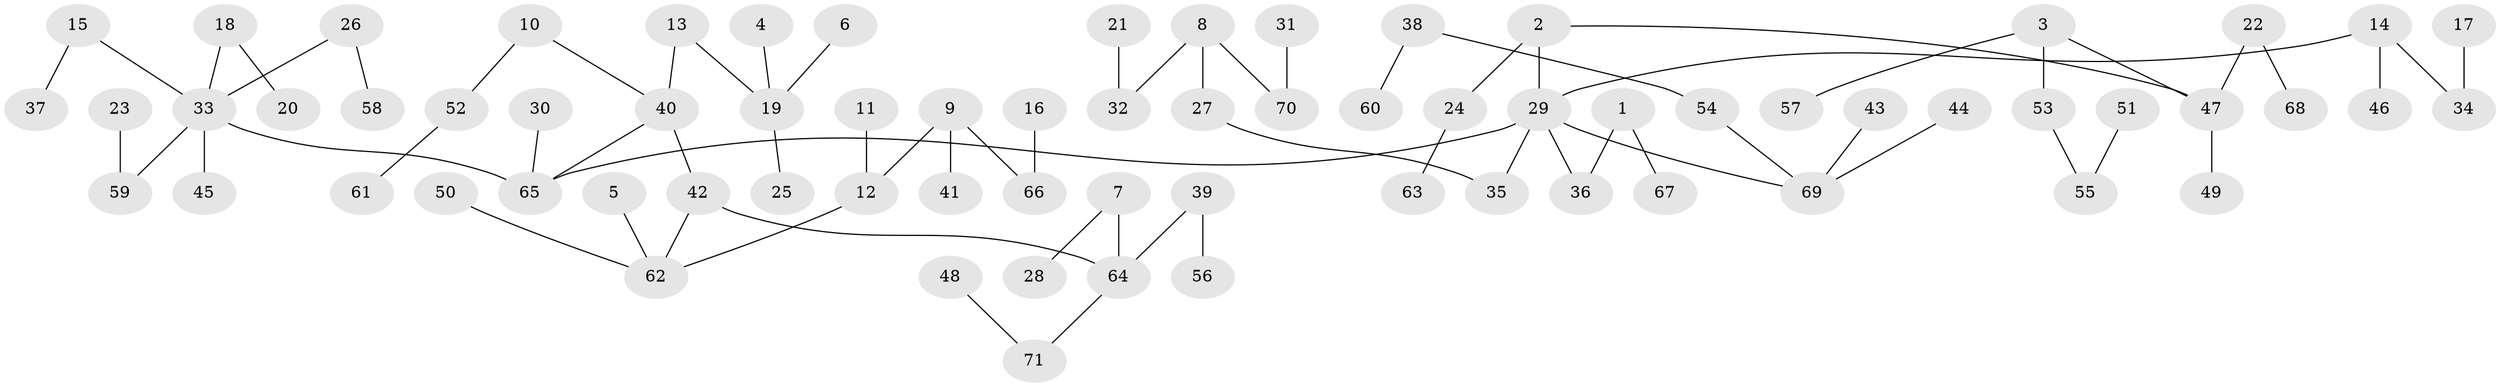 // original degree distribution, {5: 0.028368794326241134, 6: 0.028368794326241134, 7: 0.014184397163120567, 3: 0.16312056737588654, 2: 0.23404255319148937, 4: 0.028368794326241134, 1: 0.5035460992907801}
// Generated by graph-tools (version 1.1) at 2025/02/03/09/25 03:02:29]
// undirected, 71 vertices, 70 edges
graph export_dot {
graph [start="1"]
  node [color=gray90,style=filled];
  1;
  2;
  3;
  4;
  5;
  6;
  7;
  8;
  9;
  10;
  11;
  12;
  13;
  14;
  15;
  16;
  17;
  18;
  19;
  20;
  21;
  22;
  23;
  24;
  25;
  26;
  27;
  28;
  29;
  30;
  31;
  32;
  33;
  34;
  35;
  36;
  37;
  38;
  39;
  40;
  41;
  42;
  43;
  44;
  45;
  46;
  47;
  48;
  49;
  50;
  51;
  52;
  53;
  54;
  55;
  56;
  57;
  58;
  59;
  60;
  61;
  62;
  63;
  64;
  65;
  66;
  67;
  68;
  69;
  70;
  71;
  1 -- 36 [weight=1.0];
  1 -- 67 [weight=1.0];
  2 -- 24 [weight=1.0];
  2 -- 29 [weight=1.0];
  2 -- 47 [weight=1.0];
  3 -- 47 [weight=1.0];
  3 -- 53 [weight=1.0];
  3 -- 57 [weight=1.0];
  4 -- 19 [weight=1.0];
  5 -- 62 [weight=1.0];
  6 -- 19 [weight=1.0];
  7 -- 28 [weight=1.0];
  7 -- 64 [weight=1.0];
  8 -- 27 [weight=1.0];
  8 -- 32 [weight=1.0];
  8 -- 70 [weight=1.0];
  9 -- 12 [weight=1.0];
  9 -- 41 [weight=1.0];
  9 -- 66 [weight=1.0];
  10 -- 40 [weight=1.0];
  10 -- 52 [weight=1.0];
  11 -- 12 [weight=1.0];
  12 -- 62 [weight=1.0];
  13 -- 19 [weight=1.0];
  13 -- 40 [weight=1.0];
  14 -- 29 [weight=1.0];
  14 -- 34 [weight=1.0];
  14 -- 46 [weight=1.0];
  15 -- 33 [weight=1.0];
  15 -- 37 [weight=1.0];
  16 -- 66 [weight=1.0];
  17 -- 34 [weight=1.0];
  18 -- 20 [weight=1.0];
  18 -- 33 [weight=1.0];
  19 -- 25 [weight=1.0];
  21 -- 32 [weight=1.0];
  22 -- 47 [weight=1.0];
  22 -- 68 [weight=1.0];
  23 -- 59 [weight=1.0];
  24 -- 63 [weight=1.0];
  26 -- 33 [weight=1.0];
  26 -- 58 [weight=1.0];
  27 -- 35 [weight=1.0];
  29 -- 35 [weight=1.0];
  29 -- 36 [weight=1.0];
  29 -- 65 [weight=1.0];
  29 -- 69 [weight=1.0];
  30 -- 65 [weight=1.0];
  31 -- 70 [weight=1.0];
  33 -- 45 [weight=1.0];
  33 -- 59 [weight=1.0];
  33 -- 65 [weight=1.0];
  38 -- 54 [weight=1.0];
  38 -- 60 [weight=1.0];
  39 -- 56 [weight=1.0];
  39 -- 64 [weight=1.0];
  40 -- 42 [weight=1.0];
  40 -- 65 [weight=1.0];
  42 -- 62 [weight=1.0];
  42 -- 64 [weight=1.0];
  43 -- 69 [weight=1.0];
  44 -- 69 [weight=1.0];
  47 -- 49 [weight=1.0];
  48 -- 71 [weight=1.0];
  50 -- 62 [weight=1.0];
  51 -- 55 [weight=1.0];
  52 -- 61 [weight=1.0];
  53 -- 55 [weight=1.0];
  54 -- 69 [weight=1.0];
  64 -- 71 [weight=1.0];
}
